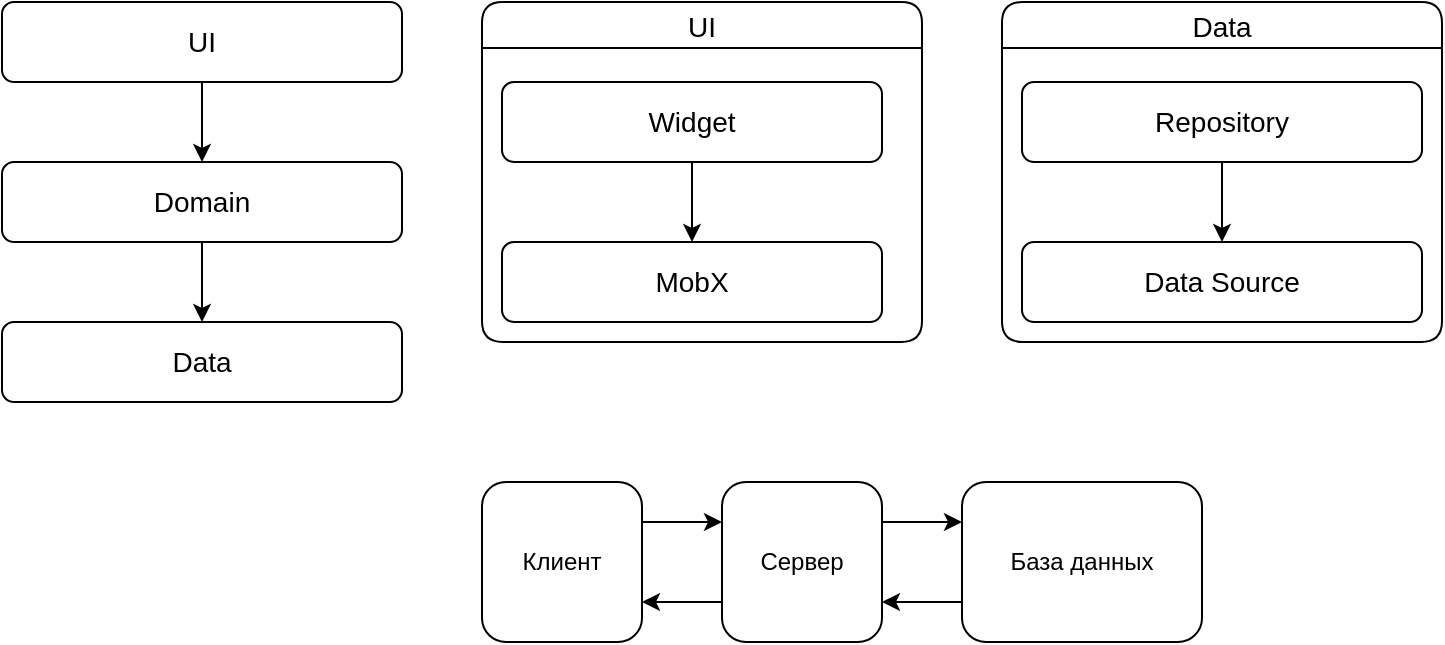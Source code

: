 <mxfile version="18.0.3" type="github">
  <diagram id="LPZCL1bj1sSWu9kygxX8" name="Page-1">
    <mxGraphModel dx="541" dy="385" grid="1" gridSize="10" guides="1" tooltips="1" connect="1" arrows="1" fold="1" page="1" pageScale="1" pageWidth="827" pageHeight="1169" math="0" shadow="0">
      <root>
        <mxCell id="0" />
        <mxCell id="1" parent="0" />
        <mxCell id="qOLf-mq5q5zeJwDgDP6q-23" value="UI" style="swimlane;rounded=1;fontStyle=0;fontSize=14;" parent="1" vertex="1">
          <mxGeometry x="360" y="80" width="220" height="170" as="geometry" />
        </mxCell>
        <mxCell id="qOLf-mq5q5zeJwDgDP6q-24" value="&lt;font style=&quot;font-size: 14px&quot;&gt;MobX&lt;/font&gt;" style="rounded=1;whiteSpace=wrap;html=1;" parent="qOLf-mq5q5zeJwDgDP6q-23" vertex="1">
          <mxGeometry x="10" y="120" width="190" height="40" as="geometry" />
        </mxCell>
        <mxCell id="qOLf-mq5q5zeJwDgDP6q-13" value="&lt;font style=&quot;font-size: 14px&quot;&gt;Widget&lt;/font&gt;" style="rounded=1;whiteSpace=wrap;html=1;" parent="qOLf-mq5q5zeJwDgDP6q-23" vertex="1">
          <mxGeometry x="10" y="40" width="190" height="40" as="geometry" />
        </mxCell>
        <mxCell id="qOLf-mq5q5zeJwDgDP6q-25" value="" style="edgeStyle=orthogonalEdgeStyle;rounded=1;orthogonalLoop=1;jettySize=auto;html=1;" parent="qOLf-mq5q5zeJwDgDP6q-23" source="qOLf-mq5q5zeJwDgDP6q-13" target="qOLf-mq5q5zeJwDgDP6q-24" edge="1">
          <mxGeometry relative="1" as="geometry" />
        </mxCell>
        <mxCell id="qOLf-mq5q5zeJwDgDP6q-26" value="" style="group;rounded=1;" parent="1" vertex="1" connectable="0">
          <mxGeometry x="120" y="80" width="200" height="200" as="geometry" />
        </mxCell>
        <mxCell id="qOLf-mq5q5zeJwDgDP6q-1" value="&lt;font style=&quot;font-size: 14px&quot;&gt;UI&lt;/font&gt;" style="rounded=1;whiteSpace=wrap;html=1;" parent="qOLf-mq5q5zeJwDgDP6q-26" vertex="1">
          <mxGeometry width="200" height="40" as="geometry" />
        </mxCell>
        <mxCell id="qOLf-mq5q5zeJwDgDP6q-2" value="&lt;font style=&quot;font-size: 14px&quot;&gt;Domain&lt;/font&gt;" style="rounded=1;whiteSpace=wrap;html=1;" parent="qOLf-mq5q5zeJwDgDP6q-26" vertex="1">
          <mxGeometry y="80" width="200" height="40" as="geometry" />
        </mxCell>
        <mxCell id="qOLf-mq5q5zeJwDgDP6q-11" value="" style="edgeStyle=orthogonalEdgeStyle;rounded=1;orthogonalLoop=1;jettySize=auto;html=1;" parent="qOLf-mq5q5zeJwDgDP6q-26" source="qOLf-mq5q5zeJwDgDP6q-1" target="qOLf-mq5q5zeJwDgDP6q-2" edge="1">
          <mxGeometry relative="1" as="geometry" />
        </mxCell>
        <mxCell id="qOLf-mq5q5zeJwDgDP6q-3" value="&lt;font style=&quot;font-size: 14px&quot;&gt;Data&lt;/font&gt;" style="rounded=1;whiteSpace=wrap;html=1;" parent="qOLf-mq5q5zeJwDgDP6q-26" vertex="1">
          <mxGeometry y="160" width="200" height="40" as="geometry" />
        </mxCell>
        <mxCell id="qOLf-mq5q5zeJwDgDP6q-12" value="" style="edgeStyle=orthogonalEdgeStyle;rounded=1;orthogonalLoop=1;jettySize=auto;html=1;" parent="qOLf-mq5q5zeJwDgDP6q-26" source="qOLf-mq5q5zeJwDgDP6q-2" target="qOLf-mq5q5zeJwDgDP6q-3" edge="1">
          <mxGeometry relative="1" as="geometry" />
        </mxCell>
        <mxCell id="qOLf-mq5q5zeJwDgDP6q-27" value="Data" style="swimlane;rounded=1;fontStyle=0;fontSize=14;" parent="1" vertex="1">
          <mxGeometry x="620" y="80" width="220" height="170" as="geometry" />
        </mxCell>
        <mxCell id="qOLf-mq5q5zeJwDgDP6q-28" value="&lt;font style=&quot;font-size: 14px&quot;&gt;Data Source&lt;/font&gt;" style="rounded=1;whiteSpace=wrap;html=1;" parent="qOLf-mq5q5zeJwDgDP6q-27" vertex="1">
          <mxGeometry x="10" y="120" width="200" height="40" as="geometry" />
        </mxCell>
        <mxCell id="qOLf-mq5q5zeJwDgDP6q-29" value="&lt;font style=&quot;font-size: 14px&quot;&gt;Repository&lt;/font&gt;" style="rounded=1;whiteSpace=wrap;html=1;" parent="qOLf-mq5q5zeJwDgDP6q-27" vertex="1">
          <mxGeometry x="10" y="40" width="200" height="40" as="geometry" />
        </mxCell>
        <mxCell id="qOLf-mq5q5zeJwDgDP6q-30" value="" style="edgeStyle=orthogonalEdgeStyle;rounded=1;orthogonalLoop=1;jettySize=auto;html=1;" parent="qOLf-mq5q5zeJwDgDP6q-27" source="qOLf-mq5q5zeJwDgDP6q-29" target="qOLf-mq5q5zeJwDgDP6q-28" edge="1">
          <mxGeometry relative="1" as="geometry" />
        </mxCell>
        <mxCell id="Rb2n_aNkoKd0YVtxUsO5-4" style="edgeStyle=orthogonalEdgeStyle;rounded=1;orthogonalLoop=1;jettySize=auto;html=1;exitX=1;exitY=0.25;exitDx=0;exitDy=0;entryX=0;entryY=0.25;entryDx=0;entryDy=0;" edge="1" parent="1" source="Rb2n_aNkoKd0YVtxUsO5-1" target="Rb2n_aNkoKd0YVtxUsO5-2">
          <mxGeometry relative="1" as="geometry" />
        </mxCell>
        <mxCell id="Rb2n_aNkoKd0YVtxUsO5-1" value="Клиент" style="rounded=1;whiteSpace=wrap;html=1;" vertex="1" parent="1">
          <mxGeometry x="360" y="320" width="80" height="80" as="geometry" />
        </mxCell>
        <mxCell id="Rb2n_aNkoKd0YVtxUsO5-5" style="edgeStyle=orthogonalEdgeStyle;rounded=1;orthogonalLoop=1;jettySize=auto;html=1;exitX=1;exitY=0.25;exitDx=0;exitDy=0;entryX=0;entryY=0.25;entryDx=0;entryDy=0;" edge="1" parent="1" source="Rb2n_aNkoKd0YVtxUsO5-2" target="Rb2n_aNkoKd0YVtxUsO5-3">
          <mxGeometry relative="1" as="geometry" />
        </mxCell>
        <mxCell id="Rb2n_aNkoKd0YVtxUsO5-7" style="edgeStyle=orthogonalEdgeStyle;rounded=1;orthogonalLoop=1;jettySize=auto;html=1;exitX=0;exitY=0.75;exitDx=0;exitDy=0;entryX=1;entryY=0.75;entryDx=0;entryDy=0;" edge="1" parent="1" source="Rb2n_aNkoKd0YVtxUsO5-2" target="Rb2n_aNkoKd0YVtxUsO5-1">
          <mxGeometry relative="1" as="geometry" />
        </mxCell>
        <mxCell id="Rb2n_aNkoKd0YVtxUsO5-2" value="Сервер" style="rounded=1;whiteSpace=wrap;html=1;" vertex="1" parent="1">
          <mxGeometry x="480" y="320" width="80" height="80" as="geometry" />
        </mxCell>
        <mxCell id="Rb2n_aNkoKd0YVtxUsO5-6" style="edgeStyle=orthogonalEdgeStyle;rounded=1;orthogonalLoop=1;jettySize=auto;html=1;exitX=0;exitY=0.75;exitDx=0;exitDy=0;entryX=1;entryY=0.75;entryDx=0;entryDy=0;" edge="1" parent="1" source="Rb2n_aNkoKd0YVtxUsO5-3" target="Rb2n_aNkoKd0YVtxUsO5-2">
          <mxGeometry relative="1" as="geometry" />
        </mxCell>
        <mxCell id="Rb2n_aNkoKd0YVtxUsO5-3" value="База данных" style="rounded=1;whiteSpace=wrap;html=1;" vertex="1" parent="1">
          <mxGeometry x="600" y="320" width="120" height="80" as="geometry" />
        </mxCell>
      </root>
    </mxGraphModel>
  </diagram>
</mxfile>
